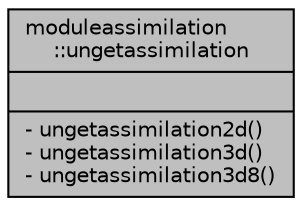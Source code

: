 digraph "moduleassimilation::ungetassimilation"
{
 // LATEX_PDF_SIZE
  edge [fontname="Helvetica",fontsize="10",labelfontname="Helvetica",labelfontsize="10"];
  node [fontname="Helvetica",fontsize="10",shape=record];
  Node1 [label="{moduleassimilation\l::ungetassimilation\n||- ungetassimilation2d()\l- ungetassimilation3d()\l- ungetassimilation3d8()\l}",height=0.2,width=0.4,color="black", fillcolor="grey75", style="filled", fontcolor="black",tooltip=" "];
}

